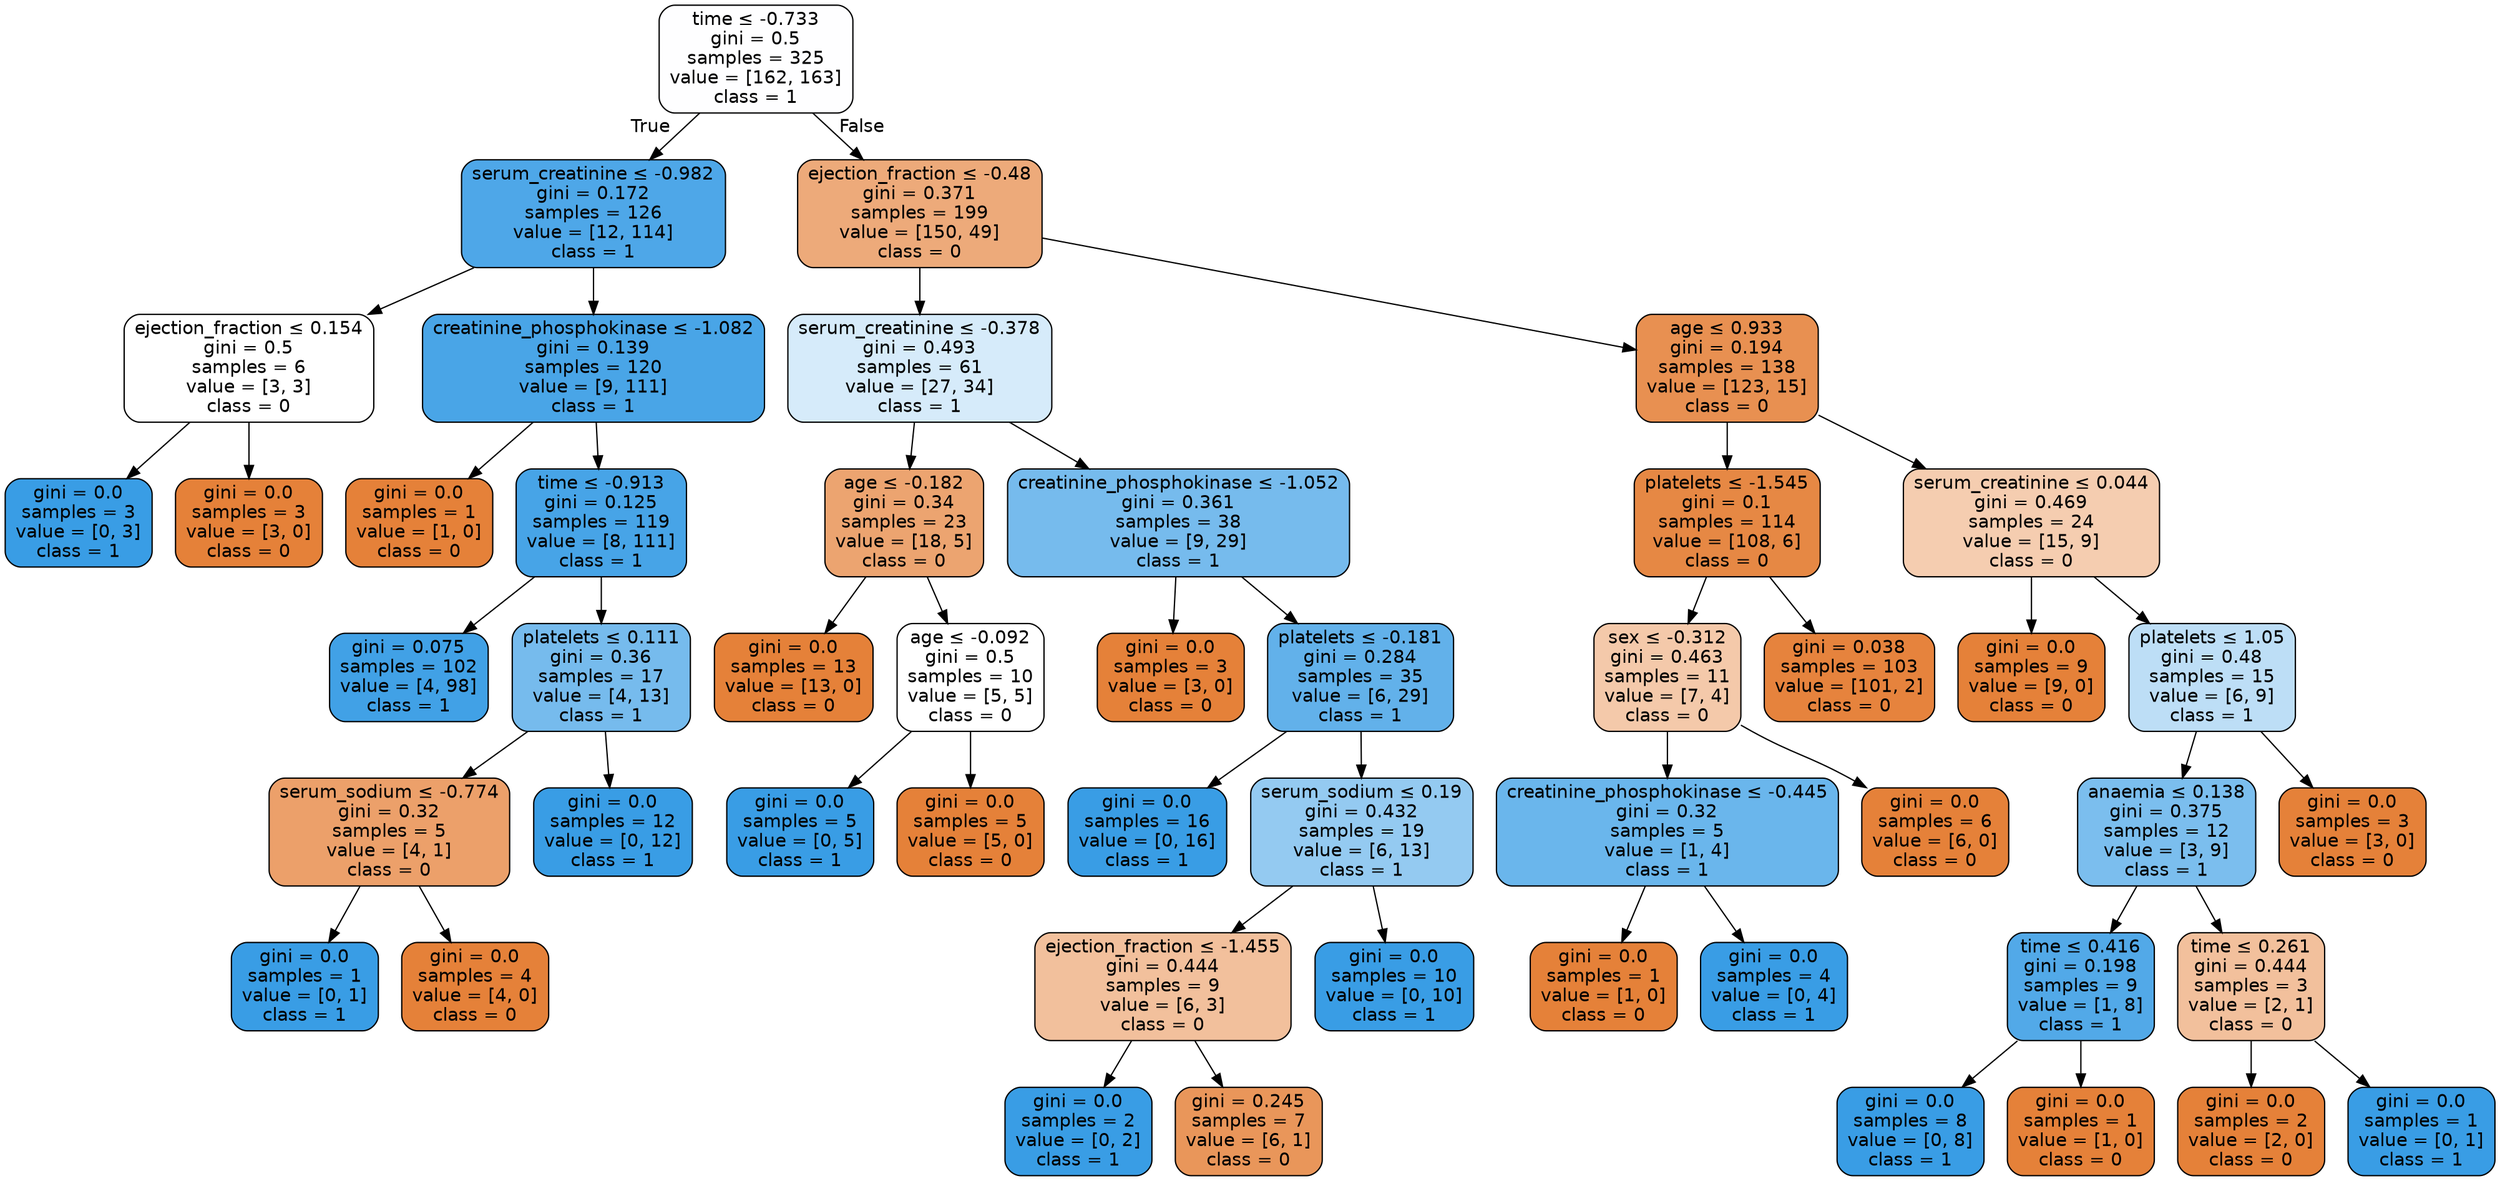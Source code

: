digraph Tree {
node [shape=box, style="filled, rounded", color="black", fontname=helvetica] ;
edge [fontname=helvetica] ;
0 [label=<time &le; -0.733<br/>gini = 0.5<br/>samples = 325<br/>value = [162, 163]<br/>class = 1>, fillcolor="#fefeff"] ;
1 [label=<serum_creatinine &le; -0.982<br/>gini = 0.172<br/>samples = 126<br/>value = [12, 114]<br/>class = 1>, fillcolor="#4ea7e8"] ;
0 -> 1 [labeldistance=2.5, labelangle=45, headlabel="True"] ;
2 [label=<ejection_fraction &le; 0.154<br/>gini = 0.5<br/>samples = 6<br/>value = [3, 3]<br/>class = 0>, fillcolor="#ffffff"] ;
1 -> 2 ;
3 [label=<gini = 0.0<br/>samples = 3<br/>value = [0, 3]<br/>class = 1>, fillcolor="#399de5"] ;
2 -> 3 ;
4 [label=<gini = 0.0<br/>samples = 3<br/>value = [3, 0]<br/>class = 0>, fillcolor="#e58139"] ;
2 -> 4 ;
5 [label=<creatinine_phosphokinase &le; -1.082<br/>gini = 0.139<br/>samples = 120<br/>value = [9, 111]<br/>class = 1>, fillcolor="#49a5e7"] ;
1 -> 5 ;
6 [label=<gini = 0.0<br/>samples = 1<br/>value = [1, 0]<br/>class = 0>, fillcolor="#e58139"] ;
5 -> 6 ;
7 [label=<time &le; -0.913<br/>gini = 0.125<br/>samples = 119<br/>value = [8, 111]<br/>class = 1>, fillcolor="#47a4e7"] ;
5 -> 7 ;
8 [label=<gini = 0.075<br/>samples = 102<br/>value = [4, 98]<br/>class = 1>, fillcolor="#41a1e6"] ;
7 -> 8 ;
9 [label=<platelets &le; 0.111<br/>gini = 0.36<br/>samples = 17<br/>value = [4, 13]<br/>class = 1>, fillcolor="#76bbed"] ;
7 -> 9 ;
10 [label=<serum_sodium &le; -0.774<br/>gini = 0.32<br/>samples = 5<br/>value = [4, 1]<br/>class = 0>, fillcolor="#eca06a"] ;
9 -> 10 ;
11 [label=<gini = 0.0<br/>samples = 1<br/>value = [0, 1]<br/>class = 1>, fillcolor="#399de5"] ;
10 -> 11 ;
12 [label=<gini = 0.0<br/>samples = 4<br/>value = [4, 0]<br/>class = 0>, fillcolor="#e58139"] ;
10 -> 12 ;
13 [label=<gini = 0.0<br/>samples = 12<br/>value = [0, 12]<br/>class = 1>, fillcolor="#399de5"] ;
9 -> 13 ;
14 [label=<ejection_fraction &le; -0.48<br/>gini = 0.371<br/>samples = 199<br/>value = [150, 49]<br/>class = 0>, fillcolor="#edaa7a"] ;
0 -> 14 [labeldistance=2.5, labelangle=-45, headlabel="False"] ;
15 [label=<serum_creatinine &le; -0.378<br/>gini = 0.493<br/>samples = 61<br/>value = [27, 34]<br/>class = 1>, fillcolor="#d6ebfa"] ;
14 -> 15 ;
16 [label=<age &le; -0.182<br/>gini = 0.34<br/>samples = 23<br/>value = [18, 5]<br/>class = 0>, fillcolor="#eca470"] ;
15 -> 16 ;
17 [label=<gini = 0.0<br/>samples = 13<br/>value = [13, 0]<br/>class = 0>, fillcolor="#e58139"] ;
16 -> 17 ;
18 [label=<age &le; -0.092<br/>gini = 0.5<br/>samples = 10<br/>value = [5, 5]<br/>class = 0>, fillcolor="#ffffff"] ;
16 -> 18 ;
19 [label=<gini = 0.0<br/>samples = 5<br/>value = [0, 5]<br/>class = 1>, fillcolor="#399de5"] ;
18 -> 19 ;
20 [label=<gini = 0.0<br/>samples = 5<br/>value = [5, 0]<br/>class = 0>, fillcolor="#e58139"] ;
18 -> 20 ;
21 [label=<creatinine_phosphokinase &le; -1.052<br/>gini = 0.361<br/>samples = 38<br/>value = [9, 29]<br/>class = 1>, fillcolor="#76bbed"] ;
15 -> 21 ;
22 [label=<gini = 0.0<br/>samples = 3<br/>value = [3, 0]<br/>class = 0>, fillcolor="#e58139"] ;
21 -> 22 ;
23 [label=<platelets &le; -0.181<br/>gini = 0.284<br/>samples = 35<br/>value = [6, 29]<br/>class = 1>, fillcolor="#62b1ea"] ;
21 -> 23 ;
24 [label=<gini = 0.0<br/>samples = 16<br/>value = [0, 16]<br/>class = 1>, fillcolor="#399de5"] ;
23 -> 24 ;
25 [label=<serum_sodium &le; 0.19<br/>gini = 0.432<br/>samples = 19<br/>value = [6, 13]<br/>class = 1>, fillcolor="#94caf1"] ;
23 -> 25 ;
26 [label=<ejection_fraction &le; -1.455<br/>gini = 0.444<br/>samples = 9<br/>value = [6, 3]<br/>class = 0>, fillcolor="#f2c09c"] ;
25 -> 26 ;
27 [label=<gini = 0.0<br/>samples = 2<br/>value = [0, 2]<br/>class = 1>, fillcolor="#399de5"] ;
26 -> 27 ;
28 [label=<gini = 0.245<br/>samples = 7<br/>value = [6, 1]<br/>class = 0>, fillcolor="#e9965a"] ;
26 -> 28 ;
29 [label=<gini = 0.0<br/>samples = 10<br/>value = [0, 10]<br/>class = 1>, fillcolor="#399de5"] ;
25 -> 29 ;
30 [label=<age &le; 0.933<br/>gini = 0.194<br/>samples = 138<br/>value = [123, 15]<br/>class = 0>, fillcolor="#e89051"] ;
14 -> 30 ;
31 [label=<platelets &le; -1.545<br/>gini = 0.1<br/>samples = 114<br/>value = [108, 6]<br/>class = 0>, fillcolor="#e68844"] ;
30 -> 31 ;
32 [label=<sex &le; -0.312<br/>gini = 0.463<br/>samples = 11<br/>value = [7, 4]<br/>class = 0>, fillcolor="#f4c9aa"] ;
31 -> 32 ;
33 [label=<creatinine_phosphokinase &le; -0.445<br/>gini = 0.32<br/>samples = 5<br/>value = [1, 4]<br/>class = 1>, fillcolor="#6ab6ec"] ;
32 -> 33 ;
34 [label=<gini = 0.0<br/>samples = 1<br/>value = [1, 0]<br/>class = 0>, fillcolor="#e58139"] ;
33 -> 34 ;
35 [label=<gini = 0.0<br/>samples = 4<br/>value = [0, 4]<br/>class = 1>, fillcolor="#399de5"] ;
33 -> 35 ;
36 [label=<gini = 0.0<br/>samples = 6<br/>value = [6, 0]<br/>class = 0>, fillcolor="#e58139"] ;
32 -> 36 ;
37 [label=<gini = 0.038<br/>samples = 103<br/>value = [101, 2]<br/>class = 0>, fillcolor="#e6833d"] ;
31 -> 37 ;
38 [label=<serum_creatinine &le; 0.044<br/>gini = 0.469<br/>samples = 24<br/>value = [15, 9]<br/>class = 0>, fillcolor="#f5cdb0"] ;
30 -> 38 ;
39 [label=<gini = 0.0<br/>samples = 9<br/>value = [9, 0]<br/>class = 0>, fillcolor="#e58139"] ;
38 -> 39 ;
40 [label=<platelets &le; 1.05<br/>gini = 0.48<br/>samples = 15<br/>value = [6, 9]<br/>class = 1>, fillcolor="#bddef6"] ;
38 -> 40 ;
41 [label=<anaemia &le; 0.138<br/>gini = 0.375<br/>samples = 12<br/>value = [3, 9]<br/>class = 1>, fillcolor="#7bbeee"] ;
40 -> 41 ;
42 [label=<time &le; 0.416<br/>gini = 0.198<br/>samples = 9<br/>value = [1, 8]<br/>class = 1>, fillcolor="#52a9e8"] ;
41 -> 42 ;
43 [label=<gini = 0.0<br/>samples = 8<br/>value = [0, 8]<br/>class = 1>, fillcolor="#399de5"] ;
42 -> 43 ;
44 [label=<gini = 0.0<br/>samples = 1<br/>value = [1, 0]<br/>class = 0>, fillcolor="#e58139"] ;
42 -> 44 ;
45 [label=<time &le; 0.261<br/>gini = 0.444<br/>samples = 3<br/>value = [2, 1]<br/>class = 0>, fillcolor="#f2c09c"] ;
41 -> 45 ;
46 [label=<gini = 0.0<br/>samples = 2<br/>value = [2, 0]<br/>class = 0>, fillcolor="#e58139"] ;
45 -> 46 ;
47 [label=<gini = 0.0<br/>samples = 1<br/>value = [0, 1]<br/>class = 1>, fillcolor="#399de5"] ;
45 -> 47 ;
48 [label=<gini = 0.0<br/>samples = 3<br/>value = [3, 0]<br/>class = 0>, fillcolor="#e58139"] ;
40 -> 48 ;
}